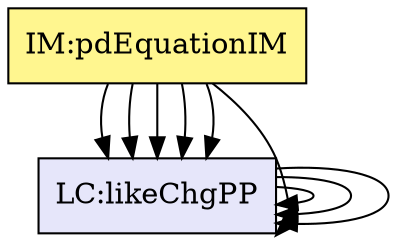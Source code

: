 digraph avsall {
	theory:tmSOSystemRC -> instance:pwrPlantTxFnx;
	theory:gdPowerPlantRC -> instance:externalDisturb;
	theory:gdPowerPlantRC -> instance:massSpring;
	theory:gdPowerPlantRC -> instance:dampingCoeffSpring;
	theory:gdPowerPlantRC -> instance:stiffnessCoeffSpring;
	theory:imPDRC -> instance:setPointConstant;
	instance:likeChgPP -> instance:massSpring;
	instance:likeChgPP -> instance:dampingCoeffSpring;
	instance:likeChgPP -> instance:stiffnessCoeffSpring;


	instance:pwrPlant	[shape=box, color=black, style=filled, fillcolor=mistyrose, label="A:pwrPlant"];
	instance:decoupled	[shape=box, color=black, style=filled, fillcolor=mistyrose, label="A:decoupled"];
	instance:setPointConstant	[shape=box, color=black, style=filled, fillcolor=mistyrose, label="A:setPointConstant"];
	instance:externalDisturb	[shape=box, color=black, style=filled, fillcolor=mistyrose, label="A:externalDisturb"];
	instance:initialValue	[shape=box, color=black, style=filled, fillcolor=mistyrose, label="A:initialValue"];
	instance:parallelEq	[shape=box, color=black, style=filled, fillcolor=mistyrose, label="A:parallelEq"];
	instance:unfilteredDerivative	[shape=box, color=black, style=filled, fillcolor=mistyrose, label="A:unfilteredDerivative"];
	instance:pwrPlantTxFnx	[shape=box, color=black, style=filled, fillcolor=mistyrose, label="A:pwrPlantTxFnx"];
	instance:massSpring	[shape=box, color=black, style=filled, fillcolor=mistyrose, label="A:massSpring"];
	instance:dampingCoeffSpring	[shape=box, color=black, style=filled, fillcolor=mistyrose, label="A:dampingCoeffSpring"];
	instance:stiffnessCoeffSpring	[shape=box, color=black, style=filled, fillcolor=mistyrose, label="A:stiffnessCoeffSpring"];

	subgraph A {
	rank="same"
	{instance:pwrPlant, instance:decoupled, instance:setPointConstant, instance:externalDisturb, instance:initialValue, instance:parallelEq, instance:unfilteredDerivative, instance:pwrPlantTxFnx, instance:massSpring, instance:dampingCoeffSpring, instance:stiffnessCoeffSpring}
	}

	theory:laplaceRC	[shape=box, color=black, style=filled, fillcolor=pink, label="TM:laplaceTransform"];
	theory:invLaplaceRC	[shape=box, color=black, style=filled, fillcolor=pink, label="TM:invLaplaceTransform"];
	theory:tmSOSystemRC	[shape=box, color=black, style=filled, fillcolor=pink, label="TM:tmSOSystem"];

	subgraph TM {
	rank="same"
	{theory:laplaceRC, theory:invLaplaceRC, theory:tmSOSystemRC}
	}

	theory:gdPowerPlantRC	[shape=box, color=black, style=filled, fillcolor=palegreen, label="GD:gdPowerPlant"];

	subgraph GD {
	rank="same"
	{theory:gdPowerPlantRC}
	}

	theory:imPDRC	[shape=box, color=black, style=filled, fillcolor=khaki1, label="IM:pdEquationIM"];

	subgraph IM {
	rank="same"
	{theory:imPDRC}
	}

	instance:verifyInputs	[shape=box, color=black, style=filled, fillcolor=ivory, label="FR:verifyInputs"];
	instance:calculateValues	[shape=box, color=black, style=filled, fillcolor=ivory, label="FR:calculateValues"];
	instance:outputValues	[shape=box, color=black, style=filled, fillcolor=ivory, label="FR:outputValues"];
	instance:portable	[shape=box, color=black, style=filled, fillcolor=ivory, label="NFR:portable"];
	instance:security	[shape=box, color=black, style=filled, fillcolor=ivory, label="NFR:security"];
	instance:maintainability	[shape=box, color=black, style=filled, fillcolor=ivory, label="NFR:maintainability"];
	instance:verifiability	[shape=box, color=black, style=filled, fillcolor=ivory, label="NFR:verifiability"];
	instance:inputValues	[shape=box, color=black, style=filled, fillcolor=ivory, label="FR:inputValues"];
	instance:verifyInputs	[shape=box, color=black, style=filled, fillcolor=ivory, label="FR:verifyInputs"];
	instance:calculateValues	[shape=box, color=black, style=filled, fillcolor=ivory, label="FR:calculateValues"];
	instance:outputValues	[shape=box, color=black, style=filled, fillcolor=ivory, label="FR:outputValues"];

	subgraph FR {
	rank="same"
	{instance:verifyInputs, instance:calculateValues, instance:outputValues, instance:portable, instance:security, instance:maintainability, instance:verifiability, instance:inputValues, instance:verifyInputs, instance:calculateValues, instance:outputValues}
	}

	instance:likeChgPP	[shape=box, color=black, style=filled, fillcolor=lavender, label="LC:likeChgPP"];

	subgraph LC {
	rank="same"
	{instance:likeChgPP}
	}

}
